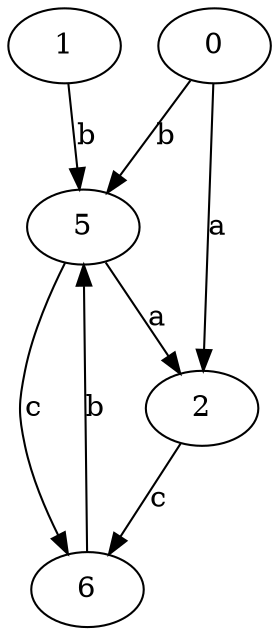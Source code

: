 strict digraph  {
1;
2;
0;
5;
6;
1 -> 5  [label=b];
2 -> 6  [label=c];
0 -> 2  [label=a];
0 -> 5  [label=b];
5 -> 2  [label=a];
5 -> 6  [label=c];
6 -> 5  [label=b];
}

